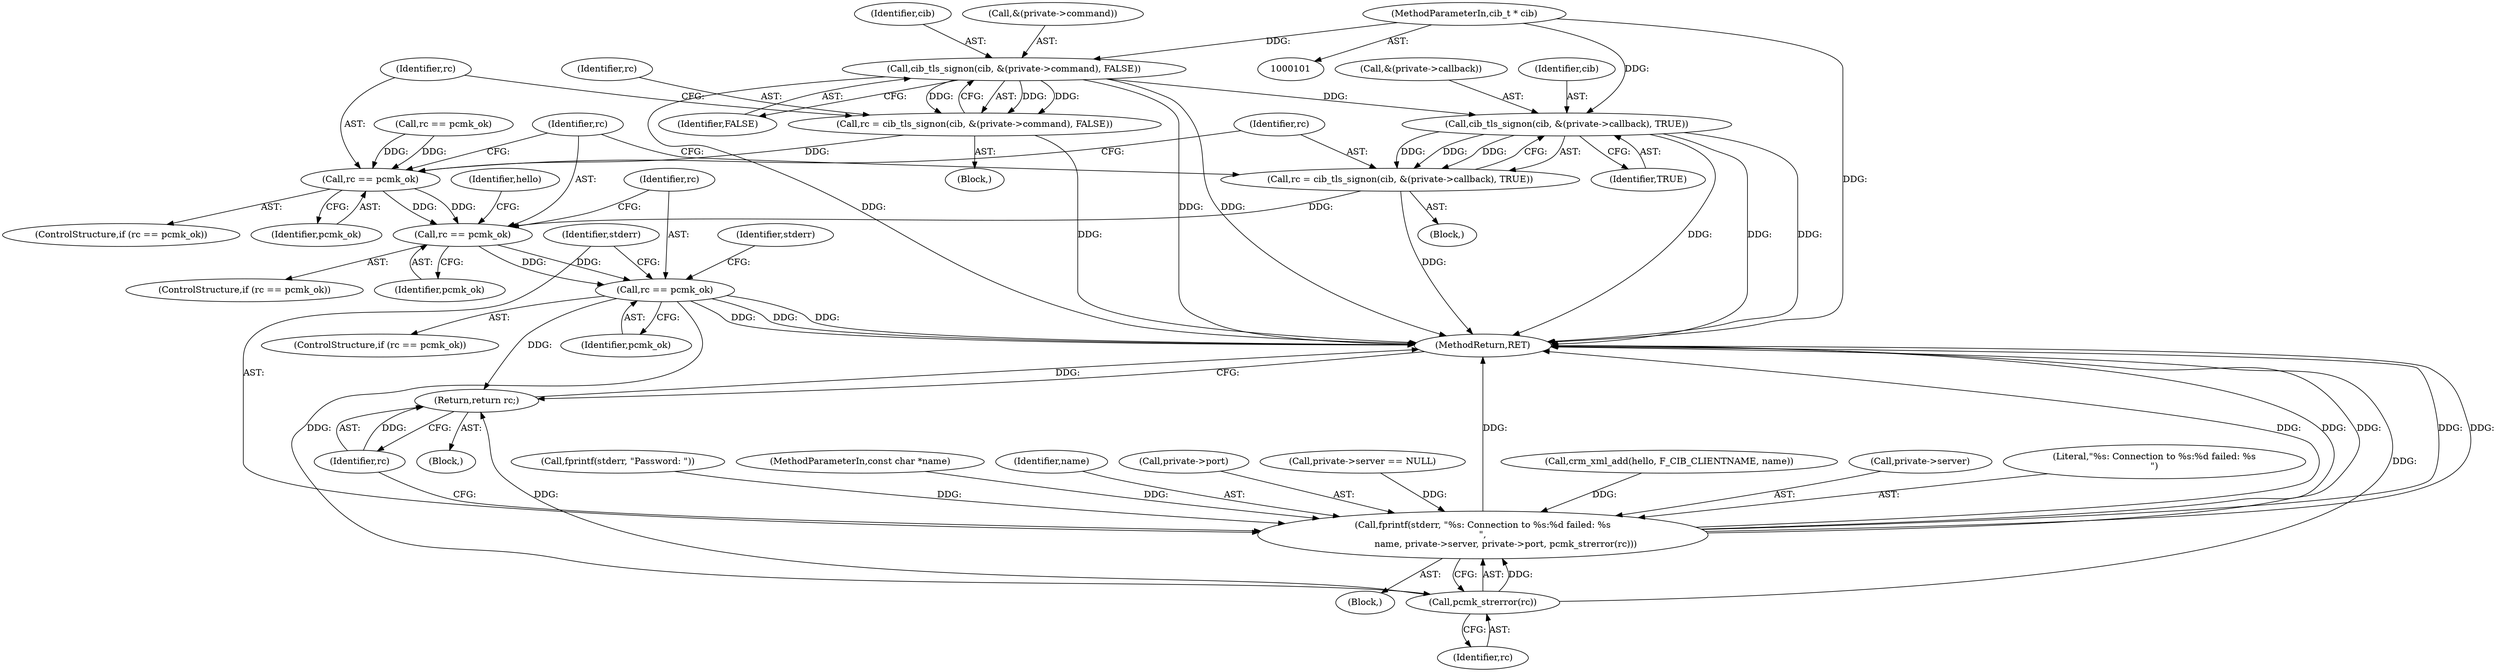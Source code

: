 digraph "0_pacemaker_564f7cc2a51dcd2f28ab12a13394f31be5aa3c93_7@pointer" {
"1000102" [label="(MethodParameterIn,cib_t * cib)"];
"1000209" [label="(Call,cib_tls_signon(cib, &(private->command), FALSE))"];
"1000207" [label="(Call,rc = cib_tls_signon(cib, &(private->command), FALSE))"];
"1000217" [label="(Call,rc == pcmk_ok)"];
"1000231" [label="(Call,rc == pcmk_ok)"];
"1000270" [label="(Call,rc == pcmk_ok)"];
"1000306" [label="(Call,pcmk_strerror(rc))"];
"1000296" [label="(Call,fprintf(stderr, \"%s: Connection to %s:%d failed: %s\n\",\n                name, private->server, private->port, pcmk_strerror(rc)))"];
"1000308" [label="(Return,return rc;)"];
"1000223" [label="(Call,cib_tls_signon(cib, &(private->callback), TRUE))"];
"1000221" [label="(Call,rc = cib_tls_signon(cib, &(private->callback), TRUE))"];
"1000271" [label="(Identifier,rc)"];
"1000210" [label="(Identifier,cib)"];
"1000206" [label="(Block,)"];
"1000143" [label="(Call,fprintf(stderr, \"Password: \"))"];
"1000309" [label="(Identifier,rc)"];
"1000307" [label="(Identifier,rc)"];
"1000233" [label="(Identifier,pcmk_ok)"];
"1000103" [label="(MethodParameterIn,const char *name)"];
"1000208" [label="(Identifier,rc)"];
"1000216" [label="(ControlStructure,if (rc == pcmk_ok))"];
"1000299" [label="(Identifier,name)"];
"1000237" [label="(Identifier,hello)"];
"1000209" [label="(Call,cib_tls_signon(cib, &(private->command), FALSE))"];
"1000222" [label="(Identifier,rc)"];
"1000232" [label="(Identifier,rc)"];
"1000203" [label="(Call,rc == pcmk_ok)"];
"1000303" [label="(Call,private->port)"];
"1000225" [label="(Call,&(private->callback))"];
"1000275" [label="(Identifier,stderr)"];
"1000187" [label="(Call,private->server == NULL)"];
"1000218" [label="(Identifier,rc)"];
"1000215" [label="(Identifier,FALSE)"];
"1000297" [label="(Identifier,stderr)"];
"1000230" [label="(ControlStructure,if (rc == pcmk_ok))"];
"1000251" [label="(Call,crm_xml_add(hello, F_CIB_CLIENTNAME, name))"];
"1000270" [label="(Call,rc == pcmk_ok)"];
"1000223" [label="(Call,cib_tls_signon(cib, &(private->callback), TRUE))"];
"1000231" [label="(Call,rc == pcmk_ok)"];
"1000272" [label="(Identifier,pcmk_ok)"];
"1000224" [label="(Identifier,cib)"];
"1000217" [label="(Call,rc == pcmk_ok)"];
"1000219" [label="(Identifier,pcmk_ok)"];
"1000105" [label="(Block,)"];
"1000220" [label="(Block,)"];
"1000300" [label="(Call,private->server)"];
"1000211" [label="(Call,&(private->command))"];
"1000221" [label="(Call,rc = cib_tls_signon(cib, &(private->callback), TRUE))"];
"1000102" [label="(MethodParameterIn,cib_t * cib)"];
"1000310" [label="(MethodReturn,RET)"];
"1000295" [label="(Block,)"];
"1000269" [label="(ControlStructure,if (rc == pcmk_ok))"];
"1000306" [label="(Call,pcmk_strerror(rc))"];
"1000229" [label="(Identifier,TRUE)"];
"1000308" [label="(Return,return rc;)"];
"1000298" [label="(Literal,\"%s: Connection to %s:%d failed: %s\n\")"];
"1000296" [label="(Call,fprintf(stderr, \"%s: Connection to %s:%d failed: %s\n\",\n                name, private->server, private->port, pcmk_strerror(rc)))"];
"1000207" [label="(Call,rc = cib_tls_signon(cib, &(private->command), FALSE))"];
"1000102" -> "1000101"  [label="AST: "];
"1000102" -> "1000310"  [label="DDG: "];
"1000102" -> "1000209"  [label="DDG: "];
"1000102" -> "1000223"  [label="DDG: "];
"1000209" -> "1000207"  [label="AST: "];
"1000209" -> "1000215"  [label="CFG: "];
"1000210" -> "1000209"  [label="AST: "];
"1000211" -> "1000209"  [label="AST: "];
"1000215" -> "1000209"  [label="AST: "];
"1000207" -> "1000209"  [label="CFG: "];
"1000209" -> "1000310"  [label="DDG: "];
"1000209" -> "1000310"  [label="DDG: "];
"1000209" -> "1000310"  [label="DDG: "];
"1000209" -> "1000207"  [label="DDG: "];
"1000209" -> "1000207"  [label="DDG: "];
"1000209" -> "1000207"  [label="DDG: "];
"1000209" -> "1000223"  [label="DDG: "];
"1000207" -> "1000206"  [label="AST: "];
"1000208" -> "1000207"  [label="AST: "];
"1000218" -> "1000207"  [label="CFG: "];
"1000207" -> "1000310"  [label="DDG: "];
"1000207" -> "1000217"  [label="DDG: "];
"1000217" -> "1000216"  [label="AST: "];
"1000217" -> "1000219"  [label="CFG: "];
"1000218" -> "1000217"  [label="AST: "];
"1000219" -> "1000217"  [label="AST: "];
"1000222" -> "1000217"  [label="CFG: "];
"1000232" -> "1000217"  [label="CFG: "];
"1000203" -> "1000217"  [label="DDG: "];
"1000203" -> "1000217"  [label="DDG: "];
"1000217" -> "1000231"  [label="DDG: "];
"1000217" -> "1000231"  [label="DDG: "];
"1000231" -> "1000230"  [label="AST: "];
"1000231" -> "1000233"  [label="CFG: "];
"1000232" -> "1000231"  [label="AST: "];
"1000233" -> "1000231"  [label="AST: "];
"1000237" -> "1000231"  [label="CFG: "];
"1000271" -> "1000231"  [label="CFG: "];
"1000221" -> "1000231"  [label="DDG: "];
"1000231" -> "1000270"  [label="DDG: "];
"1000231" -> "1000270"  [label="DDG: "];
"1000270" -> "1000269"  [label="AST: "];
"1000270" -> "1000272"  [label="CFG: "];
"1000271" -> "1000270"  [label="AST: "];
"1000272" -> "1000270"  [label="AST: "];
"1000275" -> "1000270"  [label="CFG: "];
"1000297" -> "1000270"  [label="CFG: "];
"1000270" -> "1000310"  [label="DDG: "];
"1000270" -> "1000310"  [label="DDG: "];
"1000270" -> "1000310"  [label="DDG: "];
"1000270" -> "1000306"  [label="DDG: "];
"1000270" -> "1000308"  [label="DDG: "];
"1000306" -> "1000296"  [label="AST: "];
"1000306" -> "1000307"  [label="CFG: "];
"1000307" -> "1000306"  [label="AST: "];
"1000296" -> "1000306"  [label="CFG: "];
"1000306" -> "1000310"  [label="DDG: "];
"1000306" -> "1000296"  [label="DDG: "];
"1000306" -> "1000308"  [label="DDG: "];
"1000296" -> "1000295"  [label="AST: "];
"1000297" -> "1000296"  [label="AST: "];
"1000298" -> "1000296"  [label="AST: "];
"1000299" -> "1000296"  [label="AST: "];
"1000300" -> "1000296"  [label="AST: "];
"1000303" -> "1000296"  [label="AST: "];
"1000309" -> "1000296"  [label="CFG: "];
"1000296" -> "1000310"  [label="DDG: "];
"1000296" -> "1000310"  [label="DDG: "];
"1000296" -> "1000310"  [label="DDG: "];
"1000296" -> "1000310"  [label="DDG: "];
"1000296" -> "1000310"  [label="DDG: "];
"1000296" -> "1000310"  [label="DDG: "];
"1000143" -> "1000296"  [label="DDG: "];
"1000251" -> "1000296"  [label="DDG: "];
"1000103" -> "1000296"  [label="DDG: "];
"1000187" -> "1000296"  [label="DDG: "];
"1000308" -> "1000105"  [label="AST: "];
"1000308" -> "1000309"  [label="CFG: "];
"1000309" -> "1000308"  [label="AST: "];
"1000310" -> "1000308"  [label="CFG: "];
"1000308" -> "1000310"  [label="DDG: "];
"1000309" -> "1000308"  [label="DDG: "];
"1000223" -> "1000221"  [label="AST: "];
"1000223" -> "1000229"  [label="CFG: "];
"1000224" -> "1000223"  [label="AST: "];
"1000225" -> "1000223"  [label="AST: "];
"1000229" -> "1000223"  [label="AST: "];
"1000221" -> "1000223"  [label="CFG: "];
"1000223" -> "1000310"  [label="DDG: "];
"1000223" -> "1000310"  [label="DDG: "];
"1000223" -> "1000310"  [label="DDG: "];
"1000223" -> "1000221"  [label="DDG: "];
"1000223" -> "1000221"  [label="DDG: "];
"1000223" -> "1000221"  [label="DDG: "];
"1000221" -> "1000220"  [label="AST: "];
"1000222" -> "1000221"  [label="AST: "];
"1000232" -> "1000221"  [label="CFG: "];
"1000221" -> "1000310"  [label="DDG: "];
}
